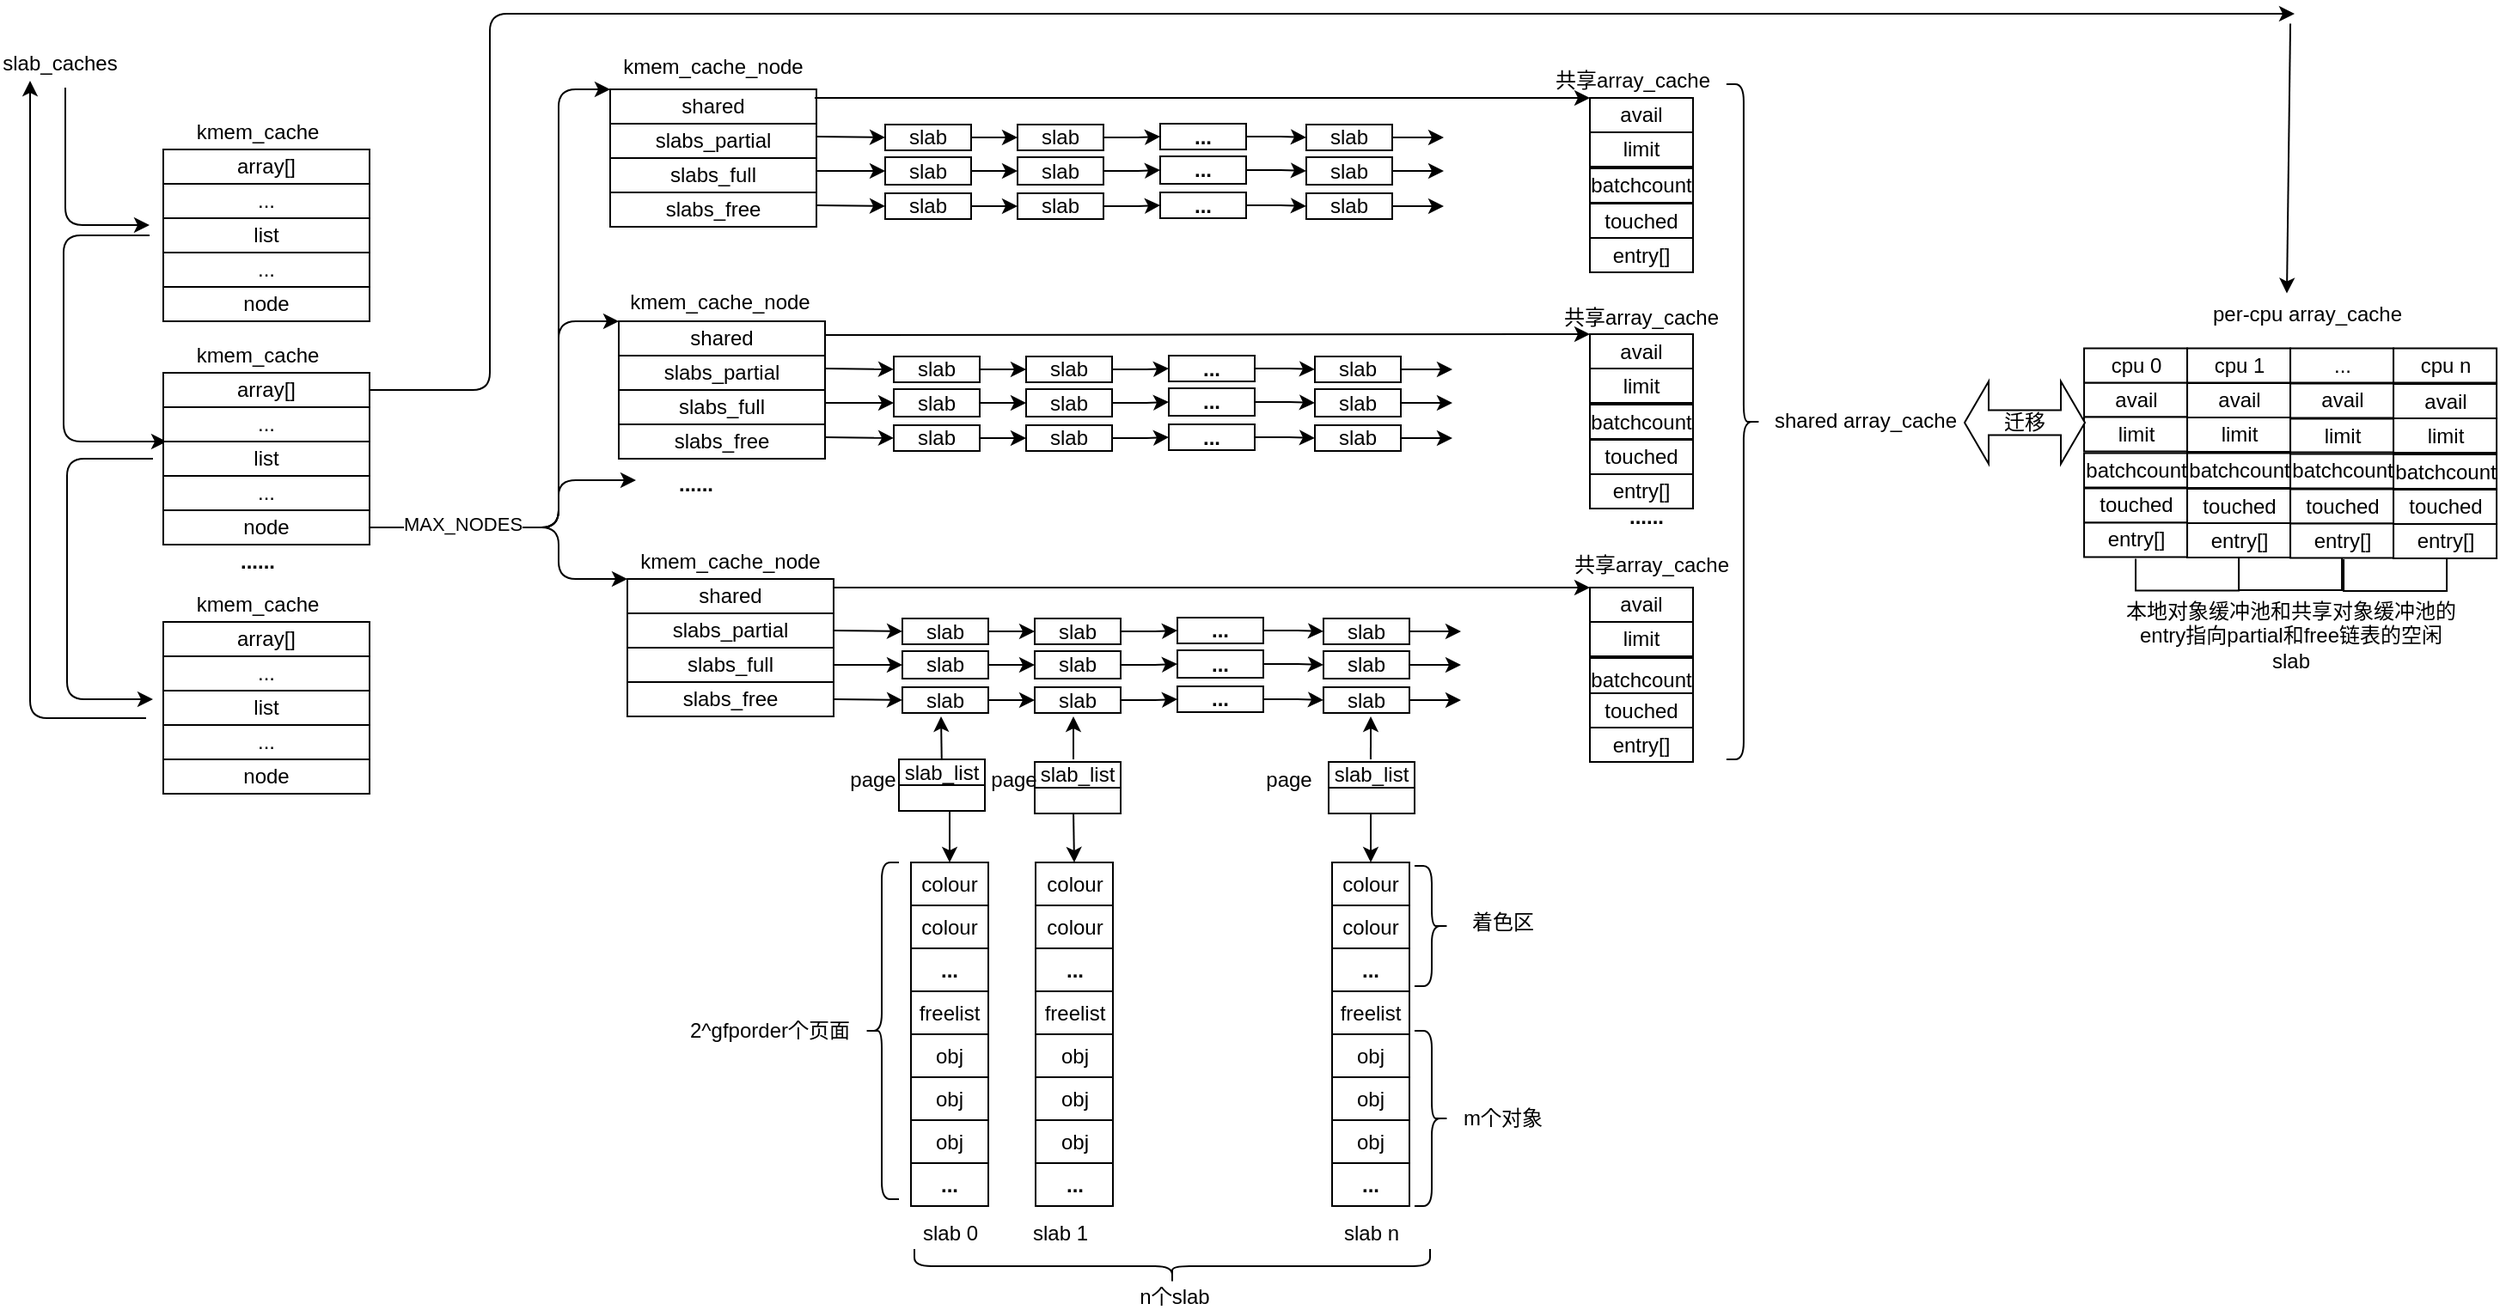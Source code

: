 <mxfile version="14.4.3" type="github">
  <diagram id="U19C1owaO59zhiJw0SZX" name="Page-1">
    <mxGraphModel dx="1118" dy="512" grid="1" gridSize="10" guides="1" tooltips="1" connect="1" arrows="1" fold="1" page="1" pageScale="1" pageWidth="827" pageHeight="1169" math="0" shadow="0">
      <root>
        <mxCell id="0" />
        <mxCell id="1" parent="0" />
        <mxCell id="jVLhkkgNdd034iKlA2Vm-1" value="array[]" style="rounded=0;whiteSpace=wrap;html=1;" parent="1" vertex="1">
          <mxGeometry x="280" y="99" width="120" height="20" as="geometry" />
        </mxCell>
        <mxCell id="jVLhkkgNdd034iKlA2Vm-2" value="slab_caches" style="text;html=1;strokeColor=none;fillColor=none;align=center;verticalAlign=middle;whiteSpace=wrap;rounded=0;" parent="1" vertex="1">
          <mxGeometry x="185" y="39" width="70" height="20" as="geometry" />
        </mxCell>
        <mxCell id="jVLhkkgNdd034iKlA2Vm-6" value="..." style="rounded=0;whiteSpace=wrap;html=1;" parent="1" vertex="1">
          <mxGeometry x="280" y="119" width="120" height="20" as="geometry" />
        </mxCell>
        <mxCell id="jVLhkkgNdd034iKlA2Vm-8" value="list" style="rounded=0;whiteSpace=wrap;html=1;" parent="1" vertex="1">
          <mxGeometry x="280" y="139" width="120" height="20" as="geometry" />
        </mxCell>
        <mxCell id="jVLhkkgNdd034iKlA2Vm-10" value="node" style="rounded=0;whiteSpace=wrap;html=1;" parent="1" vertex="1">
          <mxGeometry x="280" y="179" width="120" height="20" as="geometry" />
        </mxCell>
        <mxCell id="jVLhkkgNdd034iKlA2Vm-11" value="..." style="rounded=0;whiteSpace=wrap;html=1;" parent="1" vertex="1">
          <mxGeometry x="280" y="159" width="120" height="20" as="geometry" />
        </mxCell>
        <mxCell id="jVLhkkgNdd034iKlA2Vm-15" value="kmem_cache" style="text;html=1;strokeColor=none;fillColor=none;align=center;verticalAlign=middle;whiteSpace=wrap;rounded=0;" parent="1" vertex="1">
          <mxGeometry x="300" y="79" width="70" height="20" as="geometry" />
        </mxCell>
        <mxCell id="jVLhkkgNdd034iKlA2Vm-42" value="" style="edgeStyle=elbowEdgeStyle;elbow=vertical;endArrow=classic;html=1;exitX=0.5;exitY=1;exitDx=0;exitDy=0;" parent="1" edge="1">
          <mxGeometry width="50" height="50" relative="1" as="geometry">
            <mxPoint x="223" y="63" as="sourcePoint" />
            <mxPoint x="272" y="143" as="targetPoint" />
            <Array as="points">
              <mxPoint x="252" y="143" />
            </Array>
          </mxGeometry>
        </mxCell>
        <mxCell id="jVLhkkgNdd034iKlA2Vm-43" value="" style="edgeStyle=segmentEdgeStyle;endArrow=classic;html=1;" parent="1" edge="1">
          <mxGeometry width="50" height="50" relative="1" as="geometry">
            <mxPoint x="272" y="149" as="sourcePoint" />
            <mxPoint x="282" y="269" as="targetPoint" />
            <Array as="points">
              <mxPoint x="222" y="149" />
              <mxPoint x="222" y="269" />
              <mxPoint x="282" y="269" />
            </Array>
          </mxGeometry>
        </mxCell>
        <mxCell id="jVLhkkgNdd034iKlA2Vm-46" value="slabs_partial" style="rounded=0;whiteSpace=wrap;html=1;" parent="1" vertex="1">
          <mxGeometry x="540" y="84" width="120" height="20" as="geometry" />
        </mxCell>
        <mxCell id="jVLhkkgNdd034iKlA2Vm-47" value="kmem_cache_node" style="text;html=1;strokeColor=none;fillColor=none;align=center;verticalAlign=middle;whiteSpace=wrap;rounded=0;" parent="1" vertex="1">
          <mxGeometry x="545" y="41" width="110" height="20" as="geometry" />
        </mxCell>
        <mxCell id="jVLhkkgNdd034iKlA2Vm-48" value="slabs_full" style="rounded=0;whiteSpace=wrap;html=1;" parent="1" vertex="1">
          <mxGeometry x="540" y="104" width="120" height="20" as="geometry" />
        </mxCell>
        <mxCell id="jVLhkkgNdd034iKlA2Vm-49" value="slabs_free" style="rounded=0;whiteSpace=wrap;html=1;" parent="1" vertex="1">
          <mxGeometry x="540" y="124" width="120" height="20" as="geometry" />
        </mxCell>
        <mxCell id="jVLhkkgNdd034iKlA2Vm-50" value="" style="edgeStyle=elbowEdgeStyle;elbow=horizontal;endArrow=classic;html=1;entryX=0;entryY=0;entryDx=0;entryDy=0;exitX=1;exitY=0.5;exitDx=0;exitDy=0;" parent="1" source="jVLhkkgNdd034iKlA2Vm-150" target="jVLhkkgNdd034iKlA2Vm-456" edge="1">
          <mxGeometry width="50" height="50" relative="1" as="geometry">
            <mxPoint x="390" y="323" as="sourcePoint" />
            <mxPoint x="630" y="333" as="targetPoint" />
            <Array as="points">
              <mxPoint x="510" y="273" />
            </Array>
          </mxGeometry>
        </mxCell>
        <mxCell id="jVLhkkgNdd034iKlA2Vm-55" value="&lt;b&gt;......&lt;/b&gt;" style="text;html=1;strokeColor=none;fillColor=none;align=center;verticalAlign=middle;whiteSpace=wrap;rounded=0;" parent="1" vertex="1">
          <mxGeometry x="555" y="289" width="70" height="10" as="geometry" />
        </mxCell>
        <mxCell id="jVLhkkgNdd034iKlA2Vm-56" value="" style="edgeStyle=elbowEdgeStyle;elbow=horizontal;endArrow=classic;html=1;entryX=0;entryY=0;entryDx=0;entryDy=0;exitX=1;exitY=0.5;exitDx=0;exitDy=0;" parent="1" source="jVLhkkgNdd034iKlA2Vm-150" target="jVLhkkgNdd034iKlA2Vm-457" edge="1">
          <mxGeometry width="50" height="50" relative="1" as="geometry">
            <mxPoint x="410" y="330" as="sourcePoint" />
            <mxPoint x="544" y="313" as="targetPoint" />
            <Array as="points">
              <mxPoint x="510" y="323" />
            </Array>
          </mxGeometry>
        </mxCell>
        <mxCell id="jVLhkkgNdd034iKlA2Vm-62" value="" style="edgeStyle=elbowEdgeStyle;elbow=horizontal;endArrow=classic;html=1;entryX=0;entryY=0;entryDx=0;entryDy=0;exitX=1;exitY=0.5;exitDx=0;exitDy=0;" parent="1" source="jVLhkkgNdd034iKlA2Vm-150" target="jVLhkkgNdd034iKlA2Vm-458" edge="1">
          <mxGeometry width="50" height="50" relative="1" as="geometry">
            <mxPoint x="390" y="320" as="sourcePoint" />
            <mxPoint x="545" y="383" as="targetPoint" />
            <Array as="points">
              <mxPoint x="510" y="350" />
              <mxPoint x="510" y="393" />
            </Array>
          </mxGeometry>
        </mxCell>
        <mxCell id="jVLhkkgNdd034iKlA2Vm-64" value="" style="edgeStyle=segmentEdgeStyle;endArrow=classic;html=1;" parent="1" edge="1">
          <mxGeometry width="50" height="50" relative="1" as="geometry">
            <mxPoint x="274" y="279" as="sourcePoint" />
            <mxPoint x="274" y="419" as="targetPoint" />
            <Array as="points">
              <mxPoint x="224" y="279" />
              <mxPoint x="224" y="419" />
              <mxPoint x="274" y="419" />
            </Array>
          </mxGeometry>
        </mxCell>
        <mxCell id="jVLhkkgNdd034iKlA2Vm-142" value="" style="edgeStyle=elbowEdgeStyle;elbow=horizontal;endArrow=classic;html=1;entryX=0;entryY=0.25;entryDx=0;entryDy=0;exitX=1;exitY=0.5;exitDx=0;exitDy=0;" parent="1" source="jVLhkkgNdd034iKlA2Vm-150" target="jVLhkkgNdd034iKlA2Vm-55" edge="1">
          <mxGeometry width="50" height="50" relative="1" as="geometry">
            <mxPoint x="400" y="320" as="sourcePoint" />
            <mxPoint x="550" y="423" as="targetPoint" />
            <Array as="points">
              <mxPoint x="510" y="319" />
              <mxPoint x="510" y="373" />
            </Array>
          </mxGeometry>
        </mxCell>
        <mxCell id="jVLhkkgNdd034iKlA2Vm-455" value="MAX_NODES" style="edgeLabel;html=1;align=center;verticalAlign=middle;resizable=0;points=[];" parent="jVLhkkgNdd034iKlA2Vm-142" vertex="1" connectable="0">
          <mxGeometry x="-0.415" y="2" relative="1" as="geometry">
            <mxPoint as="offset" />
          </mxGeometry>
        </mxCell>
        <mxCell id="jVLhkkgNdd034iKlA2Vm-147" value="array[]" style="rounded=0;whiteSpace=wrap;html=1;" parent="1" vertex="1">
          <mxGeometry x="280" y="229" width="120" height="20" as="geometry" />
        </mxCell>
        <mxCell id="jVLhkkgNdd034iKlA2Vm-148" value="..." style="rounded=0;whiteSpace=wrap;html=1;" parent="1" vertex="1">
          <mxGeometry x="280" y="249" width="120" height="20" as="geometry" />
        </mxCell>
        <mxCell id="jVLhkkgNdd034iKlA2Vm-149" value="list" style="rounded=0;whiteSpace=wrap;html=1;" parent="1" vertex="1">
          <mxGeometry x="280" y="269" width="120" height="20" as="geometry" />
        </mxCell>
        <mxCell id="jVLhkkgNdd034iKlA2Vm-150" value="node" style="rounded=0;whiteSpace=wrap;html=1;" parent="1" vertex="1">
          <mxGeometry x="280" y="309" width="120" height="20" as="geometry" />
        </mxCell>
        <mxCell id="jVLhkkgNdd034iKlA2Vm-151" value="..." style="rounded=0;whiteSpace=wrap;html=1;" parent="1" vertex="1">
          <mxGeometry x="280" y="289" width="120" height="20" as="geometry" />
        </mxCell>
        <mxCell id="jVLhkkgNdd034iKlA2Vm-152" value="kmem_cache" style="text;html=1;strokeColor=none;fillColor=none;align=center;verticalAlign=middle;whiteSpace=wrap;rounded=0;" parent="1" vertex="1">
          <mxGeometry x="300" y="209" width="70" height="20" as="geometry" />
        </mxCell>
        <mxCell id="jVLhkkgNdd034iKlA2Vm-153" value="array[]" style="rounded=0;whiteSpace=wrap;html=1;" parent="1" vertex="1">
          <mxGeometry x="280" y="374" width="120" height="20" as="geometry" />
        </mxCell>
        <mxCell id="jVLhkkgNdd034iKlA2Vm-154" value="..." style="rounded=0;whiteSpace=wrap;html=1;" parent="1" vertex="1">
          <mxGeometry x="280" y="394" width="120" height="20" as="geometry" />
        </mxCell>
        <mxCell id="jVLhkkgNdd034iKlA2Vm-155" value="list" style="rounded=0;whiteSpace=wrap;html=1;" parent="1" vertex="1">
          <mxGeometry x="280" y="414" width="120" height="20" as="geometry" />
        </mxCell>
        <mxCell id="jVLhkkgNdd034iKlA2Vm-156" value="node" style="rounded=0;whiteSpace=wrap;html=1;" parent="1" vertex="1">
          <mxGeometry x="280" y="454" width="120" height="20" as="geometry" />
        </mxCell>
        <mxCell id="jVLhkkgNdd034iKlA2Vm-157" value="..." style="rounded=0;whiteSpace=wrap;html=1;" parent="1" vertex="1">
          <mxGeometry x="280" y="434" width="120" height="20" as="geometry" />
        </mxCell>
        <mxCell id="jVLhkkgNdd034iKlA2Vm-158" value="kmem_cache" style="text;html=1;strokeColor=none;fillColor=none;align=center;verticalAlign=middle;whiteSpace=wrap;rounded=0;" parent="1" vertex="1">
          <mxGeometry x="300" y="354" width="70" height="20" as="geometry" />
        </mxCell>
        <mxCell id="jVLhkkgNdd034iKlA2Vm-280" value="slabs_partial" style="rounded=0;whiteSpace=wrap;html=1;" parent="1" vertex="1">
          <mxGeometry x="545" y="219" width="120" height="20" as="geometry" />
        </mxCell>
        <mxCell id="jVLhkkgNdd034iKlA2Vm-281" value="kmem_cache_node" style="text;html=1;strokeColor=none;fillColor=none;align=center;verticalAlign=middle;whiteSpace=wrap;rounded=0;" parent="1" vertex="1">
          <mxGeometry x="549" y="178" width="110" height="20" as="geometry" />
        </mxCell>
        <mxCell id="jVLhkkgNdd034iKlA2Vm-282" value="slabs_full" style="rounded=0;whiteSpace=wrap;html=1;" parent="1" vertex="1">
          <mxGeometry x="545" y="239" width="120" height="20" as="geometry" />
        </mxCell>
        <mxCell id="jVLhkkgNdd034iKlA2Vm-283" value="slabs_free" style="rounded=0;whiteSpace=wrap;html=1;" parent="1" vertex="1">
          <mxGeometry x="545" y="259" width="120" height="20" as="geometry" />
        </mxCell>
        <mxCell id="jVLhkkgNdd034iKlA2Vm-305" value="slabs_partial" style="rounded=0;whiteSpace=wrap;html=1;" parent="1" vertex="1">
          <mxGeometry x="550" y="369" width="120" height="20" as="geometry" />
        </mxCell>
        <mxCell id="jVLhkkgNdd034iKlA2Vm-306" value="kmem_cache_node" style="text;html=1;strokeColor=none;fillColor=none;align=center;verticalAlign=middle;whiteSpace=wrap;rounded=0;" parent="1" vertex="1">
          <mxGeometry x="555" y="329" width="110" height="20" as="geometry" />
        </mxCell>
        <mxCell id="jVLhkkgNdd034iKlA2Vm-307" value="slabs_full" style="rounded=0;whiteSpace=wrap;html=1;" parent="1" vertex="1">
          <mxGeometry x="550" y="389" width="120" height="20" as="geometry" />
        </mxCell>
        <mxCell id="jVLhkkgNdd034iKlA2Vm-308" value="slabs_free" style="rounded=0;whiteSpace=wrap;html=1;" parent="1" vertex="1">
          <mxGeometry x="550" y="409" width="120" height="20" as="geometry" />
        </mxCell>
        <mxCell id="jVLhkkgNdd034iKlA2Vm-309" style="edgeStyle=orthogonalEdgeStyle;rounded=0;orthogonalLoop=1;jettySize=auto;html=1;entryX=0;entryY=0.5;entryDx=0;entryDy=0;" parent="1" source="jVLhkkgNdd034iKlA2Vm-310" target="jVLhkkgNdd034iKlA2Vm-314" edge="1">
          <mxGeometry relative="1" as="geometry" />
        </mxCell>
        <mxCell id="jVLhkkgNdd034iKlA2Vm-310" value="slab" style="rounded=0;whiteSpace=wrap;html=1;" parent="1" vertex="1">
          <mxGeometry x="710" y="372" width="50" height="15" as="geometry" />
        </mxCell>
        <mxCell id="jVLhkkgNdd034iKlA2Vm-311" style="edgeStyle=orthogonalEdgeStyle;rounded=0;orthogonalLoop=1;jettySize=auto;html=1;" parent="1" source="jVLhkkgNdd034iKlA2Vm-312" edge="1">
          <mxGeometry relative="1" as="geometry">
            <mxPoint x="1035" y="379.5" as="targetPoint" />
          </mxGeometry>
        </mxCell>
        <mxCell id="jVLhkkgNdd034iKlA2Vm-312" value="slab" style="rounded=0;whiteSpace=wrap;html=1;" parent="1" vertex="1">
          <mxGeometry x="955" y="372" width="50" height="15" as="geometry" />
        </mxCell>
        <mxCell id="jVLhkkgNdd034iKlA2Vm-387" style="edgeStyle=orthogonalEdgeStyle;rounded=0;orthogonalLoop=1;jettySize=auto;html=1;entryX=0;entryY=0.5;entryDx=0;entryDy=0;" parent="1" source="jVLhkkgNdd034iKlA2Vm-314" target="jVLhkkgNdd034iKlA2Vm-384" edge="1">
          <mxGeometry relative="1" as="geometry" />
        </mxCell>
        <mxCell id="jVLhkkgNdd034iKlA2Vm-314" value="slab" style="rounded=0;whiteSpace=wrap;html=1;" parent="1" vertex="1">
          <mxGeometry x="787" y="372" width="50" height="15" as="geometry" />
        </mxCell>
        <mxCell id="jVLhkkgNdd034iKlA2Vm-315" style="edgeStyle=orthogonalEdgeStyle;rounded=0;orthogonalLoop=1;jettySize=auto;html=1;entryX=0;entryY=0.5;entryDx=0;entryDy=0;" parent="1" source="jVLhkkgNdd034iKlA2Vm-316" target="jVLhkkgNdd034iKlA2Vm-320" edge="1">
          <mxGeometry relative="1" as="geometry" />
        </mxCell>
        <mxCell id="jVLhkkgNdd034iKlA2Vm-316" value="slab" style="rounded=0;whiteSpace=wrap;html=1;" parent="1" vertex="1">
          <mxGeometry x="710" y="391" width="50" height="16" as="geometry" />
        </mxCell>
        <mxCell id="jVLhkkgNdd034iKlA2Vm-317" style="edgeStyle=orthogonalEdgeStyle;rounded=0;orthogonalLoop=1;jettySize=auto;html=1;" parent="1" source="jVLhkkgNdd034iKlA2Vm-318" edge="1">
          <mxGeometry relative="1" as="geometry">
            <mxPoint x="1035" y="399" as="targetPoint" />
          </mxGeometry>
        </mxCell>
        <mxCell id="jVLhkkgNdd034iKlA2Vm-318" value="slab" style="rounded=0;whiteSpace=wrap;html=1;" parent="1" vertex="1">
          <mxGeometry x="955" y="391" width="50" height="16" as="geometry" />
        </mxCell>
        <mxCell id="jVLhkkgNdd034iKlA2Vm-388" style="edgeStyle=orthogonalEdgeStyle;rounded=0;orthogonalLoop=1;jettySize=auto;html=1;entryX=0;entryY=0.5;entryDx=0;entryDy=0;" parent="1" source="jVLhkkgNdd034iKlA2Vm-320" target="jVLhkkgNdd034iKlA2Vm-385" edge="1">
          <mxGeometry relative="1" as="geometry" />
        </mxCell>
        <mxCell id="jVLhkkgNdd034iKlA2Vm-320" value="slab" style="rounded=0;whiteSpace=wrap;html=1;" parent="1" vertex="1">
          <mxGeometry x="787" y="391" width="50" height="16" as="geometry" />
        </mxCell>
        <mxCell id="jVLhkkgNdd034iKlA2Vm-321" style="edgeStyle=orthogonalEdgeStyle;rounded=0;orthogonalLoop=1;jettySize=auto;html=1;entryX=0;entryY=0.5;entryDx=0;entryDy=0;" parent="1" source="jVLhkkgNdd034iKlA2Vm-322" target="jVLhkkgNdd034iKlA2Vm-326" edge="1">
          <mxGeometry relative="1" as="geometry" />
        </mxCell>
        <mxCell id="jVLhkkgNdd034iKlA2Vm-322" value="slab" style="rounded=0;whiteSpace=wrap;html=1;" parent="1" vertex="1">
          <mxGeometry x="710" y="412" width="50" height="15" as="geometry" />
        </mxCell>
        <mxCell id="jVLhkkgNdd034iKlA2Vm-323" style="edgeStyle=orthogonalEdgeStyle;rounded=0;orthogonalLoop=1;jettySize=auto;html=1;" parent="1" source="jVLhkkgNdd034iKlA2Vm-324" edge="1">
          <mxGeometry relative="1" as="geometry">
            <mxPoint x="1035" y="419.5" as="targetPoint" />
          </mxGeometry>
        </mxCell>
        <mxCell id="jVLhkkgNdd034iKlA2Vm-324" value="slab" style="rounded=0;whiteSpace=wrap;html=1;" parent="1" vertex="1">
          <mxGeometry x="955" y="412" width="50" height="15" as="geometry" />
        </mxCell>
        <mxCell id="jVLhkkgNdd034iKlA2Vm-389" style="edgeStyle=orthogonalEdgeStyle;rounded=0;orthogonalLoop=1;jettySize=auto;html=1;entryX=0;entryY=0.5;entryDx=0;entryDy=0;" parent="1" source="jVLhkkgNdd034iKlA2Vm-326" target="jVLhkkgNdd034iKlA2Vm-386" edge="1">
          <mxGeometry relative="1" as="geometry" />
        </mxCell>
        <mxCell id="jVLhkkgNdd034iKlA2Vm-326" value="slab" style="rounded=0;whiteSpace=wrap;html=1;" parent="1" vertex="1">
          <mxGeometry x="787" y="412" width="50" height="15" as="geometry" />
        </mxCell>
        <mxCell id="jVLhkkgNdd034iKlA2Vm-327" value="" style="endArrow=classic;html=1;exitX=1;exitY=0.5;exitDx=0;exitDy=0;entryX=0;entryY=0.5;entryDx=0;entryDy=0;" parent="1" source="jVLhkkgNdd034iKlA2Vm-305" target="jVLhkkgNdd034iKlA2Vm-310" edge="1">
          <mxGeometry width="50" height="50" relative="1" as="geometry">
            <mxPoint x="620" y="619" as="sourcePoint" />
            <mxPoint x="670" y="569" as="targetPoint" />
          </mxGeometry>
        </mxCell>
        <mxCell id="jVLhkkgNdd034iKlA2Vm-328" value="" style="endArrow=classic;html=1;exitX=1;exitY=0.5;exitDx=0;exitDy=0;entryX=0;entryY=0.5;entryDx=0;entryDy=0;" parent="1" source="jVLhkkgNdd034iKlA2Vm-307" target="jVLhkkgNdd034iKlA2Vm-316" edge="1">
          <mxGeometry width="50" height="50" relative="1" as="geometry">
            <mxPoint x="680" y="385" as="sourcePoint" />
            <mxPoint x="720" y="385" as="targetPoint" />
          </mxGeometry>
        </mxCell>
        <mxCell id="jVLhkkgNdd034iKlA2Vm-329" value="" style="endArrow=classic;html=1;exitX=1;exitY=0.5;exitDx=0;exitDy=0;entryX=0;entryY=0.5;entryDx=0;entryDy=0;" parent="1" source="jVLhkkgNdd034iKlA2Vm-308" target="jVLhkkgNdd034iKlA2Vm-322" edge="1">
          <mxGeometry width="50" height="50" relative="1" as="geometry">
            <mxPoint x="690" y="404" as="sourcePoint" />
            <mxPoint x="710" y="441" as="targetPoint" />
          </mxGeometry>
        </mxCell>
        <mxCell id="jVLhkkgNdd034iKlA2Vm-332" style="edgeStyle=orthogonalEdgeStyle;rounded=0;orthogonalLoop=1;jettySize=auto;html=1;" parent="1" edge="1">
          <mxGeometry relative="1" as="geometry">
            <mxPoint x="732.5" y="429" as="targetPoint" />
            <mxPoint x="733" y="462" as="sourcePoint" />
          </mxGeometry>
        </mxCell>
        <mxCell id="jVLhkkgNdd034iKlA2Vm-330" value="slab_list" style="rounded=0;whiteSpace=wrap;html=1;" parent="1" vertex="1">
          <mxGeometry x="708" y="454" width="50" height="15" as="geometry" />
        </mxCell>
        <mxCell id="jVLhkkgNdd034iKlA2Vm-363" style="edgeStyle=orthogonalEdgeStyle;rounded=0;orthogonalLoop=1;jettySize=auto;html=1;exitX=0.5;exitY=1;exitDx=0;exitDy=0;entryX=0.5;entryY=0;entryDx=0;entryDy=0;" parent="1" source="jVLhkkgNdd034iKlA2Vm-331" target="jVLhkkgNdd034iKlA2Vm-342" edge="1">
          <mxGeometry relative="1" as="geometry" />
        </mxCell>
        <mxCell id="jVLhkkgNdd034iKlA2Vm-331" value="" style="rounded=0;whiteSpace=wrap;html=1;" parent="1" vertex="1">
          <mxGeometry x="708" y="469" width="50" height="15" as="geometry" />
        </mxCell>
        <mxCell id="jVLhkkgNdd034iKlA2Vm-333" value="page" style="text;html=1;strokeColor=none;fillColor=none;align=center;verticalAlign=middle;whiteSpace=wrap;rounded=0;" parent="1" vertex="1">
          <mxGeometry x="678" y="455.5" width="30" height="20" as="geometry" />
        </mxCell>
        <mxCell id="jVLhkkgNdd034iKlA2Vm-340" style="edgeStyle=orthogonalEdgeStyle;rounded=0;orthogonalLoop=1;jettySize=auto;html=1;" parent="1" edge="1">
          <mxGeometry relative="1" as="geometry">
            <mxPoint x="809.5" y="429" as="targetPoint" />
            <mxPoint x="809.517" y="454.0" as="sourcePoint" />
          </mxGeometry>
        </mxCell>
        <mxCell id="jVLhkkgNdd034iKlA2Vm-393" style="edgeStyle=orthogonalEdgeStyle;rounded=0;orthogonalLoop=1;jettySize=auto;html=1;" parent="1" edge="1">
          <mxGeometry relative="1" as="geometry">
            <mxPoint x="982.5" y="429" as="targetPoint" />
            <mxPoint x="982.483" y="454.0" as="sourcePoint" />
          </mxGeometry>
        </mxCell>
        <mxCell id="jVLhkkgNdd034iKlA2Vm-381" style="edgeStyle=orthogonalEdgeStyle;rounded=0;orthogonalLoop=1;jettySize=auto;html=1;entryX=0.5;entryY=0;entryDx=0;entryDy=0;" parent="1" target="jVLhkkgNdd034iKlA2Vm-372" edge="1">
          <mxGeometry relative="1" as="geometry">
            <mxPoint x="982.483" y="484.0" as="sourcePoint" />
          </mxGeometry>
        </mxCell>
        <mxCell id="jVLhkkgNdd034iKlA2Vm-339" value="page" style="text;html=1;strokeColor=none;fillColor=none;align=center;verticalAlign=middle;whiteSpace=wrap;rounded=0;" parent="1" vertex="1">
          <mxGeometry x="920" y="455.5" width="30" height="20" as="geometry" />
        </mxCell>
        <mxCell id="jVLhkkgNdd034iKlA2Vm-342" value="colour" style="rounded=0;whiteSpace=wrap;html=1;" parent="1" vertex="1">
          <mxGeometry x="715" y="514" width="45" height="25" as="geometry" />
        </mxCell>
        <mxCell id="jVLhkkgNdd034iKlA2Vm-356" value="colour" style="rounded=0;whiteSpace=wrap;html=1;" parent="1" vertex="1">
          <mxGeometry x="715" y="539" width="45" height="25" as="geometry" />
        </mxCell>
        <mxCell id="jVLhkkgNdd034iKlA2Vm-357" value="&lt;b&gt;...&lt;/b&gt;" style="rounded=0;whiteSpace=wrap;html=1;" parent="1" vertex="1">
          <mxGeometry x="715" y="564" width="45" height="25" as="geometry" />
        </mxCell>
        <mxCell id="jVLhkkgNdd034iKlA2Vm-358" value="freelist" style="rounded=0;whiteSpace=wrap;html=1;" parent="1" vertex="1">
          <mxGeometry x="715" y="589" width="45" height="25" as="geometry" />
        </mxCell>
        <mxCell id="jVLhkkgNdd034iKlA2Vm-359" value="obj" style="rounded=0;whiteSpace=wrap;html=1;" parent="1" vertex="1">
          <mxGeometry x="715" y="614" width="45" height="25" as="geometry" />
        </mxCell>
        <mxCell id="jVLhkkgNdd034iKlA2Vm-360" value="obj" style="rounded=0;whiteSpace=wrap;html=1;" parent="1" vertex="1">
          <mxGeometry x="715" y="639" width="45" height="25" as="geometry" />
        </mxCell>
        <mxCell id="jVLhkkgNdd034iKlA2Vm-361" value="obj" style="rounded=0;whiteSpace=wrap;html=1;" parent="1" vertex="1">
          <mxGeometry x="715" y="664" width="45" height="25" as="geometry" />
        </mxCell>
        <mxCell id="jVLhkkgNdd034iKlA2Vm-362" value="&lt;b&gt;...&lt;/b&gt;" style="rounded=0;whiteSpace=wrap;html=1;" parent="1" vertex="1">
          <mxGeometry x="715" y="689" width="45" height="25" as="geometry" />
        </mxCell>
        <mxCell id="jVLhkkgNdd034iKlA2Vm-364" value="colour" style="rounded=0;whiteSpace=wrap;html=1;" parent="1" vertex="1">
          <mxGeometry x="787.5" y="514" width="45" height="25" as="geometry" />
        </mxCell>
        <mxCell id="jVLhkkgNdd034iKlA2Vm-365" value="colour" style="rounded=0;whiteSpace=wrap;html=1;" parent="1" vertex="1">
          <mxGeometry x="787.5" y="539" width="45" height="25" as="geometry" />
        </mxCell>
        <mxCell id="jVLhkkgNdd034iKlA2Vm-366" value="&lt;b&gt;...&lt;/b&gt;" style="rounded=0;whiteSpace=wrap;html=1;" parent="1" vertex="1">
          <mxGeometry x="787.5" y="564" width="45" height="25" as="geometry" />
        </mxCell>
        <mxCell id="jVLhkkgNdd034iKlA2Vm-367" value="freelist" style="rounded=0;whiteSpace=wrap;html=1;" parent="1" vertex="1">
          <mxGeometry x="787.5" y="589" width="45" height="25" as="geometry" />
        </mxCell>
        <mxCell id="jVLhkkgNdd034iKlA2Vm-368" value="obj" style="rounded=0;whiteSpace=wrap;html=1;" parent="1" vertex="1">
          <mxGeometry x="787.5" y="614" width="45" height="25" as="geometry" />
        </mxCell>
        <mxCell id="jVLhkkgNdd034iKlA2Vm-369" value="obj" style="rounded=0;whiteSpace=wrap;html=1;" parent="1" vertex="1">
          <mxGeometry x="787.5" y="639" width="45" height="25" as="geometry" />
        </mxCell>
        <mxCell id="jVLhkkgNdd034iKlA2Vm-370" value="obj" style="rounded=0;whiteSpace=wrap;html=1;" parent="1" vertex="1">
          <mxGeometry x="787.5" y="664" width="45" height="25" as="geometry" />
        </mxCell>
        <mxCell id="jVLhkkgNdd034iKlA2Vm-371" value="&lt;b&gt;...&lt;/b&gt;" style="rounded=0;whiteSpace=wrap;html=1;" parent="1" vertex="1">
          <mxGeometry x="787.5" y="689" width="45" height="25" as="geometry" />
        </mxCell>
        <mxCell id="jVLhkkgNdd034iKlA2Vm-372" value="colour" style="rounded=0;whiteSpace=wrap;html=1;" parent="1" vertex="1">
          <mxGeometry x="960" y="514" width="45" height="25" as="geometry" />
        </mxCell>
        <mxCell id="jVLhkkgNdd034iKlA2Vm-373" value="colour" style="rounded=0;whiteSpace=wrap;html=1;" parent="1" vertex="1">
          <mxGeometry x="960" y="539" width="45" height="25" as="geometry" />
        </mxCell>
        <mxCell id="jVLhkkgNdd034iKlA2Vm-374" value="&lt;b&gt;...&lt;/b&gt;" style="rounded=0;whiteSpace=wrap;html=1;" parent="1" vertex="1">
          <mxGeometry x="960" y="564" width="45" height="25" as="geometry" />
        </mxCell>
        <mxCell id="jVLhkkgNdd034iKlA2Vm-375" value="freelist" style="rounded=0;whiteSpace=wrap;html=1;" parent="1" vertex="1">
          <mxGeometry x="960" y="589" width="45" height="25" as="geometry" />
        </mxCell>
        <mxCell id="jVLhkkgNdd034iKlA2Vm-376" value="obj" style="rounded=0;whiteSpace=wrap;html=1;" parent="1" vertex="1">
          <mxGeometry x="960" y="614" width="45" height="25" as="geometry" />
        </mxCell>
        <mxCell id="jVLhkkgNdd034iKlA2Vm-377" value="obj" style="rounded=0;whiteSpace=wrap;html=1;" parent="1" vertex="1">
          <mxGeometry x="960" y="639" width="45" height="25" as="geometry" />
        </mxCell>
        <mxCell id="jVLhkkgNdd034iKlA2Vm-378" value="obj" style="rounded=0;whiteSpace=wrap;html=1;" parent="1" vertex="1">
          <mxGeometry x="960" y="664" width="45" height="25" as="geometry" />
        </mxCell>
        <mxCell id="jVLhkkgNdd034iKlA2Vm-379" value="&lt;b&gt;...&lt;/b&gt;" style="rounded=0;whiteSpace=wrap;html=1;" parent="1" vertex="1">
          <mxGeometry x="960" y="689" width="45" height="25" as="geometry" />
        </mxCell>
        <mxCell id="jVLhkkgNdd034iKlA2Vm-383" value="" style="endArrow=classic;html=1;exitX=0.5;exitY=1;exitDx=0;exitDy=0;entryX=0.5;entryY=0;entryDx=0;entryDy=0;" parent="1" target="jVLhkkgNdd034iKlA2Vm-364" edge="1">
          <mxGeometry width="50" height="50" relative="1" as="geometry">
            <mxPoint x="809.5" y="484.0" as="sourcePoint" />
            <mxPoint x="1030" y="529" as="targetPoint" />
          </mxGeometry>
        </mxCell>
        <mxCell id="jVLhkkgNdd034iKlA2Vm-390" style="edgeStyle=orthogonalEdgeStyle;rounded=0;orthogonalLoop=1;jettySize=auto;html=1;entryX=0;entryY=0.5;entryDx=0;entryDy=0;" parent="1" source="jVLhkkgNdd034iKlA2Vm-384" target="jVLhkkgNdd034iKlA2Vm-312" edge="1">
          <mxGeometry relative="1" as="geometry" />
        </mxCell>
        <mxCell id="jVLhkkgNdd034iKlA2Vm-384" value="&lt;b&gt;...&lt;/b&gt;" style="rounded=0;whiteSpace=wrap;html=1;" parent="1" vertex="1">
          <mxGeometry x="870" y="371.5" width="50" height="15" as="geometry" />
        </mxCell>
        <mxCell id="jVLhkkgNdd034iKlA2Vm-391" style="edgeStyle=orthogonalEdgeStyle;rounded=0;orthogonalLoop=1;jettySize=auto;html=1;entryX=0;entryY=0.5;entryDx=0;entryDy=0;" parent="1" source="jVLhkkgNdd034iKlA2Vm-385" target="jVLhkkgNdd034iKlA2Vm-318" edge="1">
          <mxGeometry relative="1" as="geometry" />
        </mxCell>
        <mxCell id="jVLhkkgNdd034iKlA2Vm-385" value="&lt;b&gt;...&lt;/b&gt;" style="rounded=0;whiteSpace=wrap;html=1;" parent="1" vertex="1">
          <mxGeometry x="870" y="390.5" width="50" height="16" as="geometry" />
        </mxCell>
        <mxCell id="jVLhkkgNdd034iKlA2Vm-392" style="edgeStyle=orthogonalEdgeStyle;rounded=0;orthogonalLoop=1;jettySize=auto;html=1;entryX=0;entryY=0.5;entryDx=0;entryDy=0;" parent="1" source="jVLhkkgNdd034iKlA2Vm-386" target="jVLhkkgNdd034iKlA2Vm-324" edge="1">
          <mxGeometry relative="1" as="geometry" />
        </mxCell>
        <mxCell id="jVLhkkgNdd034iKlA2Vm-386" value="&lt;b&gt;...&lt;/b&gt;" style="rounded=0;whiteSpace=wrap;html=1;" parent="1" vertex="1">
          <mxGeometry x="870" y="411.5" width="50" height="15" as="geometry" />
        </mxCell>
        <mxCell id="jVLhkkgNdd034iKlA2Vm-394" style="edgeStyle=orthogonalEdgeStyle;rounded=0;orthogonalLoop=1;jettySize=auto;html=1;entryX=0;entryY=0.5;entryDx=0;entryDy=0;" parent="1" source="jVLhkkgNdd034iKlA2Vm-395" target="jVLhkkgNdd034iKlA2Vm-399" edge="1">
          <mxGeometry relative="1" as="geometry" />
        </mxCell>
        <mxCell id="jVLhkkgNdd034iKlA2Vm-395" value="slab" style="rounded=0;whiteSpace=wrap;html=1;" parent="1" vertex="1">
          <mxGeometry x="705" y="219.5" width="50" height="15" as="geometry" />
        </mxCell>
        <mxCell id="jVLhkkgNdd034iKlA2Vm-396" style="edgeStyle=orthogonalEdgeStyle;rounded=0;orthogonalLoop=1;jettySize=auto;html=1;" parent="1" source="jVLhkkgNdd034iKlA2Vm-397" edge="1">
          <mxGeometry relative="1" as="geometry">
            <mxPoint x="1030" y="227" as="targetPoint" />
          </mxGeometry>
        </mxCell>
        <mxCell id="jVLhkkgNdd034iKlA2Vm-397" value="slab" style="rounded=0;whiteSpace=wrap;html=1;" parent="1" vertex="1">
          <mxGeometry x="950" y="219.5" width="50" height="15" as="geometry" />
        </mxCell>
        <mxCell id="jVLhkkgNdd034iKlA2Vm-398" style="edgeStyle=orthogonalEdgeStyle;rounded=0;orthogonalLoop=1;jettySize=auto;html=1;entryX=0;entryY=0.5;entryDx=0;entryDy=0;" parent="1" source="jVLhkkgNdd034iKlA2Vm-399" target="jVLhkkgNdd034iKlA2Vm-416" edge="1">
          <mxGeometry relative="1" as="geometry" />
        </mxCell>
        <mxCell id="jVLhkkgNdd034iKlA2Vm-399" value="slab" style="rounded=0;whiteSpace=wrap;html=1;" parent="1" vertex="1">
          <mxGeometry x="782" y="219.5" width="50" height="15" as="geometry" />
        </mxCell>
        <mxCell id="jVLhkkgNdd034iKlA2Vm-400" style="edgeStyle=orthogonalEdgeStyle;rounded=0;orthogonalLoop=1;jettySize=auto;html=1;entryX=0;entryY=0.5;entryDx=0;entryDy=0;" parent="1" source="jVLhkkgNdd034iKlA2Vm-401" target="jVLhkkgNdd034iKlA2Vm-405" edge="1">
          <mxGeometry relative="1" as="geometry" />
        </mxCell>
        <mxCell id="jVLhkkgNdd034iKlA2Vm-401" value="slab" style="rounded=0;whiteSpace=wrap;html=1;" parent="1" vertex="1">
          <mxGeometry x="705" y="238.5" width="50" height="16" as="geometry" />
        </mxCell>
        <mxCell id="jVLhkkgNdd034iKlA2Vm-402" style="edgeStyle=orthogonalEdgeStyle;rounded=0;orthogonalLoop=1;jettySize=auto;html=1;" parent="1" source="jVLhkkgNdd034iKlA2Vm-403" edge="1">
          <mxGeometry relative="1" as="geometry">
            <mxPoint x="1030" y="246.5" as="targetPoint" />
          </mxGeometry>
        </mxCell>
        <mxCell id="jVLhkkgNdd034iKlA2Vm-403" value="slab" style="rounded=0;whiteSpace=wrap;html=1;" parent="1" vertex="1">
          <mxGeometry x="950" y="238.5" width="50" height="16" as="geometry" />
        </mxCell>
        <mxCell id="jVLhkkgNdd034iKlA2Vm-404" style="edgeStyle=orthogonalEdgeStyle;rounded=0;orthogonalLoop=1;jettySize=auto;html=1;entryX=0;entryY=0.5;entryDx=0;entryDy=0;" parent="1" source="jVLhkkgNdd034iKlA2Vm-405" target="jVLhkkgNdd034iKlA2Vm-418" edge="1">
          <mxGeometry relative="1" as="geometry" />
        </mxCell>
        <mxCell id="jVLhkkgNdd034iKlA2Vm-405" value="slab" style="rounded=0;whiteSpace=wrap;html=1;" parent="1" vertex="1">
          <mxGeometry x="782" y="238.5" width="50" height="16" as="geometry" />
        </mxCell>
        <mxCell id="jVLhkkgNdd034iKlA2Vm-406" style="edgeStyle=orthogonalEdgeStyle;rounded=0;orthogonalLoop=1;jettySize=auto;html=1;entryX=0;entryY=0.5;entryDx=0;entryDy=0;" parent="1" source="jVLhkkgNdd034iKlA2Vm-407" target="jVLhkkgNdd034iKlA2Vm-411" edge="1">
          <mxGeometry relative="1" as="geometry" />
        </mxCell>
        <mxCell id="jVLhkkgNdd034iKlA2Vm-407" value="slab" style="rounded=0;whiteSpace=wrap;html=1;" parent="1" vertex="1">
          <mxGeometry x="705" y="259.5" width="50" height="15" as="geometry" />
        </mxCell>
        <mxCell id="jVLhkkgNdd034iKlA2Vm-408" style="edgeStyle=orthogonalEdgeStyle;rounded=0;orthogonalLoop=1;jettySize=auto;html=1;" parent="1" source="jVLhkkgNdd034iKlA2Vm-409" edge="1">
          <mxGeometry relative="1" as="geometry">
            <mxPoint x="1030" y="267" as="targetPoint" />
          </mxGeometry>
        </mxCell>
        <mxCell id="jVLhkkgNdd034iKlA2Vm-409" value="slab" style="rounded=0;whiteSpace=wrap;html=1;" parent="1" vertex="1">
          <mxGeometry x="950" y="259.5" width="50" height="15" as="geometry" />
        </mxCell>
        <mxCell id="jVLhkkgNdd034iKlA2Vm-410" style="edgeStyle=orthogonalEdgeStyle;rounded=0;orthogonalLoop=1;jettySize=auto;html=1;entryX=0;entryY=0.5;entryDx=0;entryDy=0;" parent="1" source="jVLhkkgNdd034iKlA2Vm-411" target="jVLhkkgNdd034iKlA2Vm-420" edge="1">
          <mxGeometry relative="1" as="geometry" />
        </mxCell>
        <mxCell id="jVLhkkgNdd034iKlA2Vm-411" value="slab" style="rounded=0;whiteSpace=wrap;html=1;" parent="1" vertex="1">
          <mxGeometry x="782" y="259.5" width="50" height="15" as="geometry" />
        </mxCell>
        <mxCell id="jVLhkkgNdd034iKlA2Vm-412" value="" style="endArrow=classic;html=1;exitX=1;exitY=0.5;exitDx=0;exitDy=0;entryX=0;entryY=0.5;entryDx=0;entryDy=0;" parent="1" target="jVLhkkgNdd034iKlA2Vm-395" edge="1">
          <mxGeometry width="50" height="50" relative="1" as="geometry">
            <mxPoint x="665" y="226.5" as="sourcePoint" />
            <mxPoint x="665" y="416.5" as="targetPoint" />
          </mxGeometry>
        </mxCell>
        <mxCell id="jVLhkkgNdd034iKlA2Vm-413" value="" style="endArrow=classic;html=1;exitX=1;exitY=0.5;exitDx=0;exitDy=0;entryX=0;entryY=0.5;entryDx=0;entryDy=0;" parent="1" target="jVLhkkgNdd034iKlA2Vm-401" edge="1">
          <mxGeometry width="50" height="50" relative="1" as="geometry">
            <mxPoint x="665" y="246.5" as="sourcePoint" />
            <mxPoint x="715" y="232.5" as="targetPoint" />
          </mxGeometry>
        </mxCell>
        <mxCell id="jVLhkkgNdd034iKlA2Vm-414" value="" style="endArrow=classic;html=1;exitX=1;exitY=0.5;exitDx=0;exitDy=0;entryX=0;entryY=0.5;entryDx=0;entryDy=0;" parent="1" target="jVLhkkgNdd034iKlA2Vm-407" edge="1">
          <mxGeometry width="50" height="50" relative="1" as="geometry">
            <mxPoint x="665" y="266.5" as="sourcePoint" />
            <mxPoint x="705" y="288.5" as="targetPoint" />
          </mxGeometry>
        </mxCell>
        <mxCell id="jVLhkkgNdd034iKlA2Vm-415" style="edgeStyle=orthogonalEdgeStyle;rounded=0;orthogonalLoop=1;jettySize=auto;html=1;entryX=0;entryY=0.5;entryDx=0;entryDy=0;" parent="1" source="jVLhkkgNdd034iKlA2Vm-416" target="jVLhkkgNdd034iKlA2Vm-397" edge="1">
          <mxGeometry relative="1" as="geometry" />
        </mxCell>
        <mxCell id="jVLhkkgNdd034iKlA2Vm-416" value="&lt;b&gt;...&lt;/b&gt;" style="rounded=0;whiteSpace=wrap;html=1;" parent="1" vertex="1">
          <mxGeometry x="865" y="219" width="50" height="15" as="geometry" />
        </mxCell>
        <mxCell id="jVLhkkgNdd034iKlA2Vm-417" style="edgeStyle=orthogonalEdgeStyle;rounded=0;orthogonalLoop=1;jettySize=auto;html=1;entryX=0;entryY=0.5;entryDx=0;entryDy=0;" parent="1" source="jVLhkkgNdd034iKlA2Vm-418" target="jVLhkkgNdd034iKlA2Vm-403" edge="1">
          <mxGeometry relative="1" as="geometry" />
        </mxCell>
        <mxCell id="jVLhkkgNdd034iKlA2Vm-418" value="&lt;b&gt;...&lt;/b&gt;" style="rounded=0;whiteSpace=wrap;html=1;" parent="1" vertex="1">
          <mxGeometry x="865" y="238" width="50" height="16" as="geometry" />
        </mxCell>
        <mxCell id="jVLhkkgNdd034iKlA2Vm-419" style="edgeStyle=orthogonalEdgeStyle;rounded=0;orthogonalLoop=1;jettySize=auto;html=1;entryX=0;entryY=0.5;entryDx=0;entryDy=0;" parent="1" source="jVLhkkgNdd034iKlA2Vm-420" target="jVLhkkgNdd034iKlA2Vm-409" edge="1">
          <mxGeometry relative="1" as="geometry" />
        </mxCell>
        <mxCell id="jVLhkkgNdd034iKlA2Vm-420" value="&lt;b&gt;...&lt;/b&gt;" style="rounded=0;whiteSpace=wrap;html=1;" parent="1" vertex="1">
          <mxGeometry x="865" y="259" width="50" height="15" as="geometry" />
        </mxCell>
        <mxCell id="jVLhkkgNdd034iKlA2Vm-421" style="edgeStyle=orthogonalEdgeStyle;rounded=0;orthogonalLoop=1;jettySize=auto;html=1;entryX=0;entryY=0.5;entryDx=0;entryDy=0;" parent="1" source="jVLhkkgNdd034iKlA2Vm-422" target="jVLhkkgNdd034iKlA2Vm-426" edge="1">
          <mxGeometry relative="1" as="geometry" />
        </mxCell>
        <mxCell id="jVLhkkgNdd034iKlA2Vm-422" value="slab" style="rounded=0;whiteSpace=wrap;html=1;" parent="1" vertex="1">
          <mxGeometry x="700" y="84.5" width="50" height="15" as="geometry" />
        </mxCell>
        <mxCell id="jVLhkkgNdd034iKlA2Vm-423" style="edgeStyle=orthogonalEdgeStyle;rounded=0;orthogonalLoop=1;jettySize=auto;html=1;" parent="1" source="jVLhkkgNdd034iKlA2Vm-424" edge="1">
          <mxGeometry relative="1" as="geometry">
            <mxPoint x="1025" y="92" as="targetPoint" />
          </mxGeometry>
        </mxCell>
        <mxCell id="jVLhkkgNdd034iKlA2Vm-424" value="slab" style="rounded=0;whiteSpace=wrap;html=1;" parent="1" vertex="1">
          <mxGeometry x="945" y="84.5" width="50" height="15" as="geometry" />
        </mxCell>
        <mxCell id="jVLhkkgNdd034iKlA2Vm-425" style="edgeStyle=orthogonalEdgeStyle;rounded=0;orthogonalLoop=1;jettySize=auto;html=1;entryX=0;entryY=0.5;entryDx=0;entryDy=0;" parent="1" source="jVLhkkgNdd034iKlA2Vm-426" target="jVLhkkgNdd034iKlA2Vm-443" edge="1">
          <mxGeometry relative="1" as="geometry" />
        </mxCell>
        <mxCell id="jVLhkkgNdd034iKlA2Vm-426" value="slab" style="rounded=0;whiteSpace=wrap;html=1;" parent="1" vertex="1">
          <mxGeometry x="777" y="84.5" width="50" height="15" as="geometry" />
        </mxCell>
        <mxCell id="jVLhkkgNdd034iKlA2Vm-427" style="edgeStyle=orthogonalEdgeStyle;rounded=0;orthogonalLoop=1;jettySize=auto;html=1;entryX=0;entryY=0.5;entryDx=0;entryDy=0;" parent="1" source="jVLhkkgNdd034iKlA2Vm-428" target="jVLhkkgNdd034iKlA2Vm-432" edge="1">
          <mxGeometry relative="1" as="geometry" />
        </mxCell>
        <mxCell id="jVLhkkgNdd034iKlA2Vm-428" value="slab" style="rounded=0;whiteSpace=wrap;html=1;" parent="1" vertex="1">
          <mxGeometry x="700" y="103.5" width="50" height="16" as="geometry" />
        </mxCell>
        <mxCell id="jVLhkkgNdd034iKlA2Vm-429" style="edgeStyle=orthogonalEdgeStyle;rounded=0;orthogonalLoop=1;jettySize=auto;html=1;" parent="1" source="jVLhkkgNdd034iKlA2Vm-430" edge="1">
          <mxGeometry relative="1" as="geometry">
            <mxPoint x="1025" y="111.5" as="targetPoint" />
          </mxGeometry>
        </mxCell>
        <mxCell id="jVLhkkgNdd034iKlA2Vm-430" value="slab" style="rounded=0;whiteSpace=wrap;html=1;" parent="1" vertex="1">
          <mxGeometry x="945" y="103.5" width="50" height="16" as="geometry" />
        </mxCell>
        <mxCell id="jVLhkkgNdd034iKlA2Vm-431" style="edgeStyle=orthogonalEdgeStyle;rounded=0;orthogonalLoop=1;jettySize=auto;html=1;entryX=0;entryY=0.5;entryDx=0;entryDy=0;" parent="1" source="jVLhkkgNdd034iKlA2Vm-432" target="jVLhkkgNdd034iKlA2Vm-445" edge="1">
          <mxGeometry relative="1" as="geometry" />
        </mxCell>
        <mxCell id="jVLhkkgNdd034iKlA2Vm-432" value="slab" style="rounded=0;whiteSpace=wrap;html=1;" parent="1" vertex="1">
          <mxGeometry x="777" y="103.5" width="50" height="16" as="geometry" />
        </mxCell>
        <mxCell id="jVLhkkgNdd034iKlA2Vm-433" style="edgeStyle=orthogonalEdgeStyle;rounded=0;orthogonalLoop=1;jettySize=auto;html=1;entryX=0;entryY=0.5;entryDx=0;entryDy=0;" parent="1" source="jVLhkkgNdd034iKlA2Vm-434" target="jVLhkkgNdd034iKlA2Vm-438" edge="1">
          <mxGeometry relative="1" as="geometry" />
        </mxCell>
        <mxCell id="jVLhkkgNdd034iKlA2Vm-434" value="slab" style="rounded=0;whiteSpace=wrap;html=1;" parent="1" vertex="1">
          <mxGeometry x="700" y="124.5" width="50" height="15" as="geometry" />
        </mxCell>
        <mxCell id="jVLhkkgNdd034iKlA2Vm-435" style="edgeStyle=orthogonalEdgeStyle;rounded=0;orthogonalLoop=1;jettySize=auto;html=1;" parent="1" source="jVLhkkgNdd034iKlA2Vm-436" edge="1">
          <mxGeometry relative="1" as="geometry">
            <mxPoint x="1025" y="132" as="targetPoint" />
          </mxGeometry>
        </mxCell>
        <mxCell id="jVLhkkgNdd034iKlA2Vm-436" value="slab" style="rounded=0;whiteSpace=wrap;html=1;" parent="1" vertex="1">
          <mxGeometry x="945" y="124.5" width="50" height="15" as="geometry" />
        </mxCell>
        <mxCell id="jVLhkkgNdd034iKlA2Vm-437" style="edgeStyle=orthogonalEdgeStyle;rounded=0;orthogonalLoop=1;jettySize=auto;html=1;entryX=0;entryY=0.5;entryDx=0;entryDy=0;" parent="1" source="jVLhkkgNdd034iKlA2Vm-438" target="jVLhkkgNdd034iKlA2Vm-447" edge="1">
          <mxGeometry relative="1" as="geometry" />
        </mxCell>
        <mxCell id="jVLhkkgNdd034iKlA2Vm-438" value="slab" style="rounded=0;whiteSpace=wrap;html=1;" parent="1" vertex="1">
          <mxGeometry x="777" y="124.5" width="50" height="15" as="geometry" />
        </mxCell>
        <mxCell id="jVLhkkgNdd034iKlA2Vm-439" value="" style="endArrow=classic;html=1;exitX=1;exitY=0.5;exitDx=0;exitDy=0;entryX=0;entryY=0.5;entryDx=0;entryDy=0;" parent="1" target="jVLhkkgNdd034iKlA2Vm-422" edge="1">
          <mxGeometry width="50" height="50" relative="1" as="geometry">
            <mxPoint x="660" y="91.5" as="sourcePoint" />
            <mxPoint x="660" y="281.5" as="targetPoint" />
          </mxGeometry>
        </mxCell>
        <mxCell id="jVLhkkgNdd034iKlA2Vm-440" value="" style="endArrow=classic;html=1;exitX=1;exitY=0.5;exitDx=0;exitDy=0;entryX=0;entryY=0.5;entryDx=0;entryDy=0;" parent="1" target="jVLhkkgNdd034iKlA2Vm-428" edge="1">
          <mxGeometry width="50" height="50" relative="1" as="geometry">
            <mxPoint x="660" y="111.5" as="sourcePoint" />
            <mxPoint x="710" y="97.5" as="targetPoint" />
          </mxGeometry>
        </mxCell>
        <mxCell id="jVLhkkgNdd034iKlA2Vm-441" value="" style="endArrow=classic;html=1;exitX=1;exitY=0.5;exitDx=0;exitDy=0;entryX=0;entryY=0.5;entryDx=0;entryDy=0;" parent="1" target="jVLhkkgNdd034iKlA2Vm-434" edge="1">
          <mxGeometry width="50" height="50" relative="1" as="geometry">
            <mxPoint x="660" y="131.5" as="sourcePoint" />
            <mxPoint x="700" y="153.5" as="targetPoint" />
          </mxGeometry>
        </mxCell>
        <mxCell id="jVLhkkgNdd034iKlA2Vm-442" style="edgeStyle=orthogonalEdgeStyle;rounded=0;orthogonalLoop=1;jettySize=auto;html=1;entryX=0;entryY=0.5;entryDx=0;entryDy=0;" parent="1" source="jVLhkkgNdd034iKlA2Vm-443" target="jVLhkkgNdd034iKlA2Vm-424" edge="1">
          <mxGeometry relative="1" as="geometry" />
        </mxCell>
        <mxCell id="jVLhkkgNdd034iKlA2Vm-443" value="&lt;b&gt;...&lt;/b&gt;" style="rounded=0;whiteSpace=wrap;html=1;" parent="1" vertex="1">
          <mxGeometry x="860" y="84" width="50" height="15" as="geometry" />
        </mxCell>
        <mxCell id="jVLhkkgNdd034iKlA2Vm-444" style="edgeStyle=orthogonalEdgeStyle;rounded=0;orthogonalLoop=1;jettySize=auto;html=1;entryX=0;entryY=0.5;entryDx=0;entryDy=0;" parent="1" source="jVLhkkgNdd034iKlA2Vm-445" target="jVLhkkgNdd034iKlA2Vm-430" edge="1">
          <mxGeometry relative="1" as="geometry" />
        </mxCell>
        <mxCell id="jVLhkkgNdd034iKlA2Vm-445" value="&lt;b&gt;...&lt;/b&gt;" style="rounded=0;whiteSpace=wrap;html=1;" parent="1" vertex="1">
          <mxGeometry x="860" y="103" width="50" height="16" as="geometry" />
        </mxCell>
        <mxCell id="jVLhkkgNdd034iKlA2Vm-446" style="edgeStyle=orthogonalEdgeStyle;rounded=0;orthogonalLoop=1;jettySize=auto;html=1;entryX=0;entryY=0.5;entryDx=0;entryDy=0;" parent="1" source="jVLhkkgNdd034iKlA2Vm-447" target="jVLhkkgNdd034iKlA2Vm-436" edge="1">
          <mxGeometry relative="1" as="geometry" />
        </mxCell>
        <mxCell id="jVLhkkgNdd034iKlA2Vm-447" value="&lt;b&gt;...&lt;/b&gt;" style="rounded=0;whiteSpace=wrap;html=1;" parent="1" vertex="1">
          <mxGeometry x="860" y="124" width="50" height="15" as="geometry" />
        </mxCell>
        <mxCell id="jVLhkkgNdd034iKlA2Vm-448" value="slab 0" style="text;html=1;strokeColor=none;fillColor=none;align=center;verticalAlign=middle;whiteSpace=wrap;rounded=0;" parent="1" vertex="1">
          <mxGeometry x="718" y="720" width="40" height="20" as="geometry" />
        </mxCell>
        <mxCell id="jVLhkkgNdd034iKlA2Vm-449" value="slab 1" style="text;html=1;strokeColor=none;fillColor=none;align=center;verticalAlign=middle;whiteSpace=wrap;rounded=0;" parent="1" vertex="1">
          <mxGeometry x="782" y="720" width="40" height="20" as="geometry" />
        </mxCell>
        <mxCell id="jVLhkkgNdd034iKlA2Vm-450" value="slab n" style="text;html=1;strokeColor=none;fillColor=none;align=center;verticalAlign=middle;whiteSpace=wrap;rounded=0;" parent="1" vertex="1">
          <mxGeometry x="962.5" y="720" width="40" height="20" as="geometry" />
        </mxCell>
        <mxCell id="jVLhkkgNdd034iKlA2Vm-451" value="" style="shape=curlyBracket;whiteSpace=wrap;html=1;rounded=1;size=0.5;rotation=-90;" parent="1" vertex="1">
          <mxGeometry x="857" y="599" width="20" height="300" as="geometry" />
        </mxCell>
        <mxCell id="jVLhkkgNdd034iKlA2Vm-452" value="n个slab" style="text;html=1;strokeColor=none;fillColor=none;align=center;verticalAlign=middle;whiteSpace=wrap;rounded=0;" parent="1" vertex="1">
          <mxGeometry x="837" y="757" width="63" height="20" as="geometry" />
        </mxCell>
        <mxCell id="jVLhkkgNdd034iKlA2Vm-453" value="" style="shape=curlyBracket;whiteSpace=wrap;html=1;rounded=1;rotation=-180;" parent="1" vertex="1">
          <mxGeometry x="1008" y="612" width="20" height="102" as="geometry" />
        </mxCell>
        <mxCell id="jVLhkkgNdd034iKlA2Vm-454" value="m个对象" style="text;html=1;strokeColor=none;fillColor=none;align=center;verticalAlign=middle;whiteSpace=wrap;rounded=0;" parent="1" vertex="1">
          <mxGeometry x="1028" y="653" width="63" height="20" as="geometry" />
        </mxCell>
        <mxCell id="jVLhkkgNdd034iKlA2Vm-456" value="shared" style="rounded=0;whiteSpace=wrap;html=1;" parent="1" vertex="1">
          <mxGeometry x="540" y="64" width="120" height="20" as="geometry" />
        </mxCell>
        <mxCell id="jVLhkkgNdd034iKlA2Vm-457" value="shared" style="rounded=0;whiteSpace=wrap;html=1;" parent="1" vertex="1">
          <mxGeometry x="545" y="199" width="120" height="20" as="geometry" />
        </mxCell>
        <mxCell id="jVLhkkgNdd034iKlA2Vm-458" value="shared" style="rounded=0;whiteSpace=wrap;html=1;" parent="1" vertex="1">
          <mxGeometry x="550" y="349" width="120" height="20" as="geometry" />
        </mxCell>
        <mxCell id="jVLhkkgNdd034iKlA2Vm-460" value="&lt;b&gt;......&lt;/b&gt;" style="text;html=1;strokeColor=none;fillColor=none;align=center;verticalAlign=middle;whiteSpace=wrap;rounded=0;" parent="1" vertex="1">
          <mxGeometry x="300" y="334" width="70" height="10" as="geometry" />
        </mxCell>
        <mxCell id="jVLhkkgNdd034iKlA2Vm-461" value="avail" style="rounded=0;whiteSpace=wrap;html=1;" parent="1" vertex="1">
          <mxGeometry x="1110" y="69" width="60" height="20" as="geometry" />
        </mxCell>
        <mxCell id="jVLhkkgNdd034iKlA2Vm-464" value="limit" style="rounded=0;whiteSpace=wrap;html=1;" parent="1" vertex="1">
          <mxGeometry x="1110" y="89" width="60" height="20" as="geometry" />
        </mxCell>
        <mxCell id="jVLhkkgNdd034iKlA2Vm-465" value="batchcount" style="rounded=0;whiteSpace=wrap;html=1;" parent="1" vertex="1">
          <mxGeometry x="1110" y="110" width="60" height="20" as="geometry" />
        </mxCell>
        <mxCell id="jVLhkkgNdd034iKlA2Vm-466" value="touched" style="rounded=0;whiteSpace=wrap;html=1;" parent="1" vertex="1">
          <mxGeometry x="1110" y="130.5" width="60" height="20" as="geometry" />
        </mxCell>
        <mxCell id="jVLhkkgNdd034iKlA2Vm-467" value="entry[]" style="rounded=0;whiteSpace=wrap;html=1;" parent="1" vertex="1">
          <mxGeometry x="1110" y="150.5" width="60" height="20" as="geometry" />
        </mxCell>
        <mxCell id="jVLhkkgNdd034iKlA2Vm-469" value="avail" style="rounded=0;whiteSpace=wrap;html=1;" parent="1" vertex="1">
          <mxGeometry x="1110" y="206.5" width="60" height="20" as="geometry" />
        </mxCell>
        <mxCell id="jVLhkkgNdd034iKlA2Vm-470" value="limit" style="rounded=0;whiteSpace=wrap;html=1;" parent="1" vertex="1">
          <mxGeometry x="1110" y="226.5" width="60" height="20" as="geometry" />
        </mxCell>
        <mxCell id="jVLhkkgNdd034iKlA2Vm-471" value="batchcount" style="rounded=0;whiteSpace=wrap;html=1;" parent="1" vertex="1">
          <mxGeometry x="1110" y="247.5" width="60" height="20" as="geometry" />
        </mxCell>
        <mxCell id="jVLhkkgNdd034iKlA2Vm-472" value="touched" style="rounded=0;whiteSpace=wrap;html=1;" parent="1" vertex="1">
          <mxGeometry x="1110" y="268" width="60" height="20" as="geometry" />
        </mxCell>
        <mxCell id="jVLhkkgNdd034iKlA2Vm-473" value="entry[]" style="rounded=0;whiteSpace=wrap;html=1;" parent="1" vertex="1">
          <mxGeometry x="1110" y="288" width="60" height="20" as="geometry" />
        </mxCell>
        <mxCell id="jVLhkkgNdd034iKlA2Vm-474" value="avail" style="rounded=0;whiteSpace=wrap;html=1;" parent="1" vertex="1">
          <mxGeometry x="1110" y="354" width="60" height="20" as="geometry" />
        </mxCell>
        <mxCell id="jVLhkkgNdd034iKlA2Vm-475" value="limit" style="rounded=0;whiteSpace=wrap;html=1;" parent="1" vertex="1">
          <mxGeometry x="1110" y="374" width="60" height="20" as="geometry" />
        </mxCell>
        <mxCell id="jVLhkkgNdd034iKlA2Vm-476" value="batchcount" style="rounded=0;whiteSpace=wrap;html=1;" parent="1" vertex="1">
          <mxGeometry x="1110" y="395" width="60" height="25" as="geometry" />
        </mxCell>
        <mxCell id="jVLhkkgNdd034iKlA2Vm-477" value="touched" style="rounded=0;whiteSpace=wrap;html=1;" parent="1" vertex="1">
          <mxGeometry x="1110" y="415.5" width="60" height="20" as="geometry" />
        </mxCell>
        <mxCell id="jVLhkkgNdd034iKlA2Vm-478" value="entry[]" style="rounded=0;whiteSpace=wrap;html=1;" parent="1" vertex="1">
          <mxGeometry x="1110" y="435.5" width="60" height="20" as="geometry" />
        </mxCell>
        <mxCell id="jVLhkkgNdd034iKlA2Vm-479" value="" style="endArrow=classic;html=1;entryX=0;entryY=0;entryDx=0;entryDy=0;" parent="1" target="jVLhkkgNdd034iKlA2Vm-461" edge="1">
          <mxGeometry width="50" height="50" relative="1" as="geometry">
            <mxPoint x="659" y="69" as="sourcePoint" />
            <mxPoint x="910" y="228" as="targetPoint" />
          </mxGeometry>
        </mxCell>
        <mxCell id="jVLhkkgNdd034iKlA2Vm-480" value="" style="endArrow=classic;html=1;entryX=0;entryY=0;entryDx=0;entryDy=0;" parent="1" target="jVLhkkgNdd034iKlA2Vm-469" edge="1">
          <mxGeometry width="50" height="50" relative="1" as="geometry">
            <mxPoint x="665" y="207" as="sourcePoint" />
            <mxPoint x="550" y="544" as="targetPoint" />
          </mxGeometry>
        </mxCell>
        <mxCell id="jVLhkkgNdd034iKlA2Vm-481" value="" style="endArrow=classic;html=1;exitX=1;exitY=0.25;exitDx=0;exitDy=0;entryX=0;entryY=0;entryDx=0;entryDy=0;" parent="1" source="jVLhkkgNdd034iKlA2Vm-458" target="jVLhkkgNdd034iKlA2Vm-474" edge="1">
          <mxGeometry width="50" height="50" relative="1" as="geometry">
            <mxPoint x="570" y="560" as="sourcePoint" />
            <mxPoint x="620" y="510" as="targetPoint" />
          </mxGeometry>
        </mxCell>
        <mxCell id="jVLhkkgNdd034iKlA2Vm-482" value="&lt;b&gt;......&lt;/b&gt;" style="text;html=1;strokeColor=none;fillColor=none;align=center;verticalAlign=middle;whiteSpace=wrap;rounded=0;" parent="1" vertex="1">
          <mxGeometry x="1108" y="308" width="70" height="10" as="geometry" />
        </mxCell>
        <mxCell id="jVLhkkgNdd034iKlA2Vm-488" value="avail" style="rounded=0;whiteSpace=wrap;html=1;" parent="1" vertex="1">
          <mxGeometry x="1397.53" y="234.75" width="60" height="20" as="geometry" />
        </mxCell>
        <mxCell id="jVLhkkgNdd034iKlA2Vm-489" value="limit" style="rounded=0;whiteSpace=wrap;html=1;" parent="1" vertex="1">
          <mxGeometry x="1397.53" y="254.75" width="60" height="20" as="geometry" />
        </mxCell>
        <mxCell id="jVLhkkgNdd034iKlA2Vm-490" value="batchcount" style="rounded=0;whiteSpace=wrap;html=1;" parent="1" vertex="1">
          <mxGeometry x="1397.53" y="275.75" width="60" height="20" as="geometry" />
        </mxCell>
        <mxCell id="jVLhkkgNdd034iKlA2Vm-491" value="touched" style="rounded=0;whiteSpace=wrap;html=1;" parent="1" vertex="1">
          <mxGeometry x="1397.53" y="296.25" width="60" height="20" as="geometry" />
        </mxCell>
        <mxCell id="jVLhkkgNdd034iKlA2Vm-492" value="entry[]" style="rounded=0;whiteSpace=wrap;html=1;" parent="1" vertex="1">
          <mxGeometry x="1397.53" y="316.25" width="60" height="20" as="geometry" />
        </mxCell>
        <mxCell id="jVLhkkgNdd034iKlA2Vm-493" value="avail" style="rounded=0;whiteSpace=wrap;html=1;" parent="1" vertex="1">
          <mxGeometry x="1457.53" y="235" width="60" height="20" as="geometry" />
        </mxCell>
        <mxCell id="jVLhkkgNdd034iKlA2Vm-494" value="limit" style="rounded=0;whiteSpace=wrap;html=1;" parent="1" vertex="1">
          <mxGeometry x="1457.53" y="255" width="60" height="20" as="geometry" />
        </mxCell>
        <mxCell id="jVLhkkgNdd034iKlA2Vm-495" value="batchcount" style="rounded=0;whiteSpace=wrap;html=1;" parent="1" vertex="1">
          <mxGeometry x="1457.53" y="275.75" width="60" height="20.25" as="geometry" />
        </mxCell>
        <mxCell id="jVLhkkgNdd034iKlA2Vm-496" value="touched" style="rounded=0;whiteSpace=wrap;html=1;" parent="1" vertex="1">
          <mxGeometry x="1457.53" y="296.5" width="60" height="20" as="geometry" />
        </mxCell>
        <mxCell id="jVLhkkgNdd034iKlA2Vm-497" value="entry[]" style="rounded=0;whiteSpace=wrap;html=1;" parent="1" vertex="1">
          <mxGeometry x="1457.53" y="316.5" width="60" height="20" as="geometry" />
        </mxCell>
        <mxCell id="jVLhkkgNdd034iKlA2Vm-498" value="&lt;span&gt;avail&lt;/span&gt;" style="rounded=0;whiteSpace=wrap;html=1;" parent="1" vertex="1">
          <mxGeometry x="1517.53" y="235.25" width="60" height="20" as="geometry" />
        </mxCell>
        <mxCell id="jVLhkkgNdd034iKlA2Vm-499" value="&lt;span&gt;limit&lt;/span&gt;" style="rounded=0;whiteSpace=wrap;html=1;" parent="1" vertex="1">
          <mxGeometry x="1517.53" y="255.75" width="60" height="19.5" as="geometry" />
        </mxCell>
        <mxCell id="jVLhkkgNdd034iKlA2Vm-500" value="batchcount" style="rounded=0;whiteSpace=wrap;html=1;" parent="1" vertex="1">
          <mxGeometry x="1517.53" y="276.25" width="60" height="20" as="geometry" />
        </mxCell>
        <mxCell id="jVLhkkgNdd034iKlA2Vm-501" value="touched" style="rounded=0;whiteSpace=wrap;html=1;" parent="1" vertex="1">
          <mxGeometry x="1517.53" y="296.75" width="60" height="20" as="geometry" />
        </mxCell>
        <mxCell id="jVLhkkgNdd034iKlA2Vm-502" value="entry[]" style="rounded=0;whiteSpace=wrap;html=1;" parent="1" vertex="1">
          <mxGeometry x="1517.53" y="316.75" width="60" height="20" as="geometry" />
        </mxCell>
        <mxCell id="jVLhkkgNdd034iKlA2Vm-503" value="avail" style="rounded=0;whiteSpace=wrap;html=1;" parent="1" vertex="1">
          <mxGeometry x="1577.53" y="235.5" width="60" height="20" as="geometry" />
        </mxCell>
        <mxCell id="jVLhkkgNdd034iKlA2Vm-504" value="limit" style="rounded=0;whiteSpace=wrap;html=1;" parent="1" vertex="1">
          <mxGeometry x="1577.53" y="255.5" width="60" height="20" as="geometry" />
        </mxCell>
        <mxCell id="jVLhkkgNdd034iKlA2Vm-505" value="batchcount" style="rounded=0;whiteSpace=wrap;html=1;" parent="1" vertex="1">
          <mxGeometry x="1577.53" y="276.5" width="60" height="20" as="geometry" />
        </mxCell>
        <mxCell id="jVLhkkgNdd034iKlA2Vm-506" value="touched" style="rounded=0;whiteSpace=wrap;html=1;" parent="1" vertex="1">
          <mxGeometry x="1577.53" y="297" width="60" height="20" as="geometry" />
        </mxCell>
        <mxCell id="jVLhkkgNdd034iKlA2Vm-507" value="entry[]" style="rounded=0;whiteSpace=wrap;html=1;" parent="1" vertex="1">
          <mxGeometry x="1577.53" y="317" width="60" height="20" as="geometry" />
        </mxCell>
        <mxCell id="jVLhkkgNdd034iKlA2Vm-510" value="cpu 0" style="rounded=0;whiteSpace=wrap;html=1;" parent="1" vertex="1">
          <mxGeometry x="1397.53" y="214.75" width="60" height="20" as="geometry" />
        </mxCell>
        <mxCell id="jVLhkkgNdd034iKlA2Vm-511" value="cpu 1" style="rounded=0;whiteSpace=wrap;html=1;" parent="1" vertex="1">
          <mxGeometry x="1457.53" y="214.75" width="60" height="20" as="geometry" />
        </mxCell>
        <mxCell id="jVLhkkgNdd034iKlA2Vm-512" value="..." style="rounded=0;whiteSpace=wrap;html=1;" parent="1" vertex="1">
          <mxGeometry x="1517.53" y="214.75" width="60" height="20" as="geometry" />
        </mxCell>
        <mxCell id="jVLhkkgNdd034iKlA2Vm-513" value="cpu n" style="rounded=0;whiteSpace=wrap;html=1;" parent="1" vertex="1">
          <mxGeometry x="1577.53" y="214.75" width="60" height="20" as="geometry" />
        </mxCell>
        <mxCell id="jVLhkkgNdd034iKlA2Vm-514" value="共享array_cache" style="text;html=1;strokeColor=none;fillColor=none;align=center;verticalAlign=middle;whiteSpace=wrap;rounded=0;" parent="1" vertex="1">
          <mxGeometry x="1091" y="331.25" width="110" height="20" as="geometry" />
        </mxCell>
        <mxCell id="jVLhkkgNdd034iKlA2Vm-515" value="共享array_cache" style="text;html=1;strokeColor=none;fillColor=none;align=center;verticalAlign=middle;whiteSpace=wrap;rounded=0;" parent="1" vertex="1">
          <mxGeometry x="1085" y="186.5" width="110" height="20" as="geometry" />
        </mxCell>
        <mxCell id="jVLhkkgNdd034iKlA2Vm-516" value="共享array_cache" style="text;html=1;strokeColor=none;fillColor=none;align=center;verticalAlign=middle;whiteSpace=wrap;rounded=0;" parent="1" vertex="1">
          <mxGeometry x="1080" y="49" width="110" height="20" as="geometry" />
        </mxCell>
        <mxCell id="jVLhkkgNdd034iKlA2Vm-517" value="per-cpu array_cache" style="text;html=1;strokeColor=none;fillColor=none;align=center;verticalAlign=middle;whiteSpace=wrap;rounded=0;" parent="1" vertex="1">
          <mxGeometry x="1457.53" y="184.75" width="139" height="20" as="geometry" />
        </mxCell>
        <mxCell id="jVLhkkgNdd034iKlA2Vm-518" value="迁移" style="shape=doubleArrow;whiteSpace=wrap;html=1;" parent="1" vertex="1">
          <mxGeometry x="1328" y="234" width="70" height="48" as="geometry" />
        </mxCell>
        <mxCell id="jVLhkkgNdd034iKlA2Vm-519" value="" style="shape=curlyBracket;whiteSpace=wrap;html=1;rounded=1;rotation=-180;" parent="1" vertex="1">
          <mxGeometry x="1189.47" y="60.99" width="20" height="393.01" as="geometry" />
        </mxCell>
        <mxCell id="jVLhkkgNdd034iKlA2Vm-524" value="" style="edgeStyle=elbowEdgeStyle;elbow=horizontal;endArrow=classic;html=1;exitX=1;exitY=0.5;exitDx=0;exitDy=0;" parent="1" source="jVLhkkgNdd034iKlA2Vm-147" edge="1">
          <mxGeometry width="50" height="50" relative="1" as="geometry">
            <mxPoint x="420" y="280" as="sourcePoint" />
            <mxPoint x="1520" y="20" as="targetPoint" />
            <Array as="points">
              <mxPoint x="470" y="100" />
            </Array>
          </mxGeometry>
        </mxCell>
        <mxCell id="jVLhkkgNdd034iKlA2Vm-525" value="" style="endArrow=classic;html=1;entryX=0.417;entryY=-0.1;entryDx=0;entryDy=0;entryPerimeter=0;" parent="1" target="jVLhkkgNdd034iKlA2Vm-517" edge="1">
          <mxGeometry width="50" height="50" relative="1" as="geometry">
            <mxPoint x="1517.53" y="25.75" as="sourcePoint" />
            <mxPoint x="1627.53" y="25.75" as="targetPoint" />
          </mxGeometry>
        </mxCell>
        <mxCell id="jVLhkkgNdd034iKlA2Vm-526" value="" style="shape=curlyBracket;whiteSpace=wrap;html=1;rounded=1;" parent="1" vertex="1">
          <mxGeometry x="688" y="514" width="20" height="196" as="geometry" />
        </mxCell>
        <mxCell id="jVLhkkgNdd034iKlA2Vm-527" value="2^gfporder个页面" style="text;html=1;strokeColor=none;fillColor=none;align=center;verticalAlign=middle;whiteSpace=wrap;rounded=0;" parent="1" vertex="1">
          <mxGeometry x="578" y="602" width="110" height="20" as="geometry" />
        </mxCell>
        <mxCell id="jVLhkkgNdd034iKlA2Vm-528" value="" style="edgeStyle=segmentEdgeStyle;endArrow=classic;html=1;entryX=0.25;entryY=1;entryDx=0;entryDy=0;" parent="1" target="jVLhkkgNdd034iKlA2Vm-2" edge="1">
          <mxGeometry width="50" height="50" relative="1" as="geometry">
            <mxPoint x="270" y="430" as="sourcePoint" />
            <mxPoint x="240" y="550" as="targetPoint" />
          </mxGeometry>
        </mxCell>
        <mxCell id="jVLhkkgNdd034iKlA2Vm-529" value="" style="shape=curlyBracket;whiteSpace=wrap;html=1;rounded=1;rotation=-180;size=0.5;" parent="1" vertex="1">
          <mxGeometry x="1008" y="516" width="20" height="70" as="geometry" />
        </mxCell>
        <mxCell id="jVLhkkgNdd034iKlA2Vm-530" value="着色区" style="text;html=1;strokeColor=none;fillColor=none;align=center;verticalAlign=middle;whiteSpace=wrap;rounded=0;" parent="1" vertex="1">
          <mxGeometry x="1028" y="539" width="63" height="20" as="geometry" />
        </mxCell>
        <mxCell id="EXcBak8tRAsS2AXtXO4c-1" value="" style="shape=partialRectangle;whiteSpace=wrap;html=1;bottom=1;right=1;left=1;top=0;fillColor=none;routingCenterX=-0.5;" parent="1" vertex="1">
          <mxGeometry x="1427.53" y="337.75" width="60" height="18" as="geometry" />
        </mxCell>
        <mxCell id="EXcBak8tRAsS2AXtXO4c-2" value="" style="shape=partialRectangle;whiteSpace=wrap;html=1;bottom=1;right=1;left=1;top=0;fillColor=none;routingCenterX=-0.5;" parent="1" vertex="1">
          <mxGeometry x="1487.53" y="337.5" width="60" height="18" as="geometry" />
        </mxCell>
        <mxCell id="EXcBak8tRAsS2AXtXO4c-3" value="" style="shape=partialRectangle;whiteSpace=wrap;html=1;bottom=1;right=1;left=1;top=0;fillColor=none;routingCenterX=-0.5;" parent="1" vertex="1">
          <mxGeometry x="1548.53" y="338" width="60" height="18" as="geometry" />
        </mxCell>
        <mxCell id="EXcBak8tRAsS2AXtXO4c-4" value="本地对象缓冲池和共享对象缓冲池的entry指向partial和free链表的空闲slab" style="text;html=1;strokeColor=none;fillColor=none;align=center;verticalAlign=middle;whiteSpace=wrap;rounded=0;" parent="1" vertex="1">
          <mxGeometry x="1417.53" y="372.25" width="200" height="20" as="geometry" />
        </mxCell>
        <mxCell id="EXcBak8tRAsS2AXtXO4c-5" value="shared array_cache" style="text;html=1;strokeColor=none;fillColor=none;align=center;verticalAlign=middle;whiteSpace=wrap;rounded=0;" parent="1" vertex="1">
          <mxGeometry x="1201" y="246.5" width="139" height="20" as="geometry" />
        </mxCell>
        <mxCell id="i3Us6xHdZzbh27CVdtw6-1" value="slab_list" style="rounded=0;whiteSpace=wrap;html=1;" vertex="1" parent="1">
          <mxGeometry x="787" y="455.5" width="50" height="15" as="geometry" />
        </mxCell>
        <mxCell id="i3Us6xHdZzbh27CVdtw6-2" value="" style="rounded=0;whiteSpace=wrap;html=1;" vertex="1" parent="1">
          <mxGeometry x="787" y="470.5" width="50" height="15" as="geometry" />
        </mxCell>
        <mxCell id="i3Us6xHdZzbh27CVdtw6-3" value="page" style="text;html=1;strokeColor=none;fillColor=none;align=center;verticalAlign=middle;whiteSpace=wrap;rounded=0;" vertex="1" parent="1">
          <mxGeometry x="760" y="455.5" width="30" height="20" as="geometry" />
        </mxCell>
        <mxCell id="i3Us6xHdZzbh27CVdtw6-4" value="slab_list" style="rounded=0;whiteSpace=wrap;html=1;" vertex="1" parent="1">
          <mxGeometry x="958" y="455.5" width="50" height="15" as="geometry" />
        </mxCell>
        <mxCell id="i3Us6xHdZzbh27CVdtw6-5" value="" style="rounded=0;whiteSpace=wrap;html=1;" vertex="1" parent="1">
          <mxGeometry x="958" y="470.5" width="50" height="15" as="geometry" />
        </mxCell>
      </root>
    </mxGraphModel>
  </diagram>
</mxfile>
